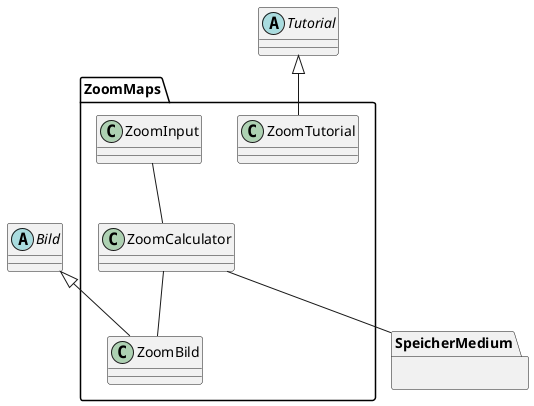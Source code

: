 @startuml zoommaps

abstract Bild
abstract Tutorial

package ZoomMaps {
  class ZoomTutorial {

  }

  class ZoomInput {
  }

  class ZoomCalculator {
  }

  class ZoomBild {

  }
  
}

package SpeicherMedium {
  
}

Bild <|-- ZoomBild
Tutorial <|-- ZoomTutorial
ZoomInput -- ZoomCalculator
ZoomCalculator -- ZoomBild
ZoomCalculator -- SpeicherMedium
@enduml
